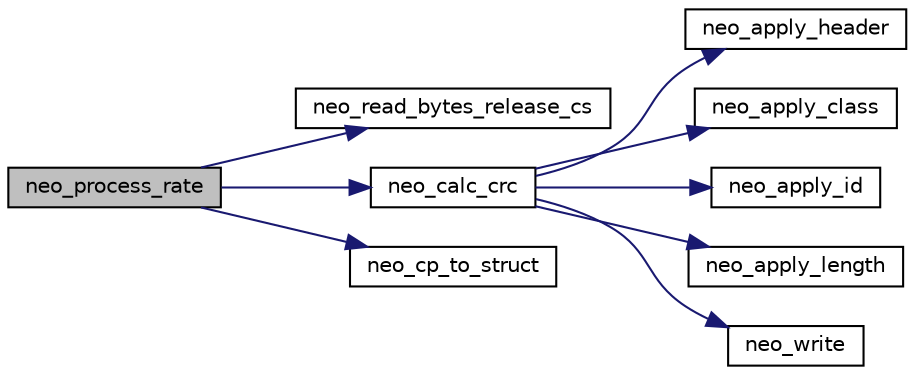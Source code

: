 digraph "neo_process_rate"
{
  edge [fontname="Helvetica",fontsize="10",labelfontname="Helvetica",labelfontsize="10"];
  node [fontname="Helvetica",fontsize="10",shape=record];
  rankdir="LR";
  Node1 [label="neo_process_rate",height=0.2,width=0.4,color="black", fillcolor="grey75", style="filled", fontcolor="black"];
  Node1 -> Node2 [color="midnightblue",fontsize="10",style="solid",fontname="Helvetica"];
  Node2 [label="neo_read_bytes_release_cs",height=0.2,width=0.4,color="black", fillcolor="white", style="filled",URL="$group___n_e_o-_m8.html#ga52c2c574c486dc22192a81fa0511c0f6"];
  Node1 -> Node3 [color="midnightblue",fontsize="10",style="solid",fontname="Helvetica"];
  Node3 [label="neo_calc_crc",height=0.2,width=0.4,color="black", fillcolor="white", style="filled",URL="$group___n_e_o-_m8.html#ga07fa3d6c5e9ff5a076ae6a582d5094ca"];
  Node3 -> Node4 [color="midnightblue",fontsize="10",style="solid",fontname="Helvetica"];
  Node4 [label="neo_apply_header",height=0.2,width=0.4,color="black", fillcolor="white", style="filled",URL="$group___n_e_o-_m8.html#ga6925d8844a50b2f5fb050678d8221bd9",tooltip="Low-level packet forming API, header loading. "];
  Node3 -> Node5 [color="midnightblue",fontsize="10",style="solid",fontname="Helvetica"];
  Node5 [label="neo_apply_class",height=0.2,width=0.4,color="black", fillcolor="white", style="filled",URL="$group___n_e_o-_m8.html#ga8fd7a663cae8ffac9d94e62ec4c1f086",tooltip="Low-level packet forming API, class loading. "];
  Node3 -> Node6 [color="midnightblue",fontsize="10",style="solid",fontname="Helvetica"];
  Node6 [label="neo_apply_id",height=0.2,width=0.4,color="black", fillcolor="white", style="filled",URL="$group___n_e_o-_m8.html#gaee8e26c15d0d16b08c337fb24a8a315b",tooltip="Low-level packet forming API, ID loading. "];
  Node3 -> Node7 [color="midnightblue",fontsize="10",style="solid",fontname="Helvetica"];
  Node7 [label="neo_apply_length",height=0.2,width=0.4,color="black", fillcolor="white", style="filled",URL="$group___n_e_o-_m8.html#ga298ba864057ae52e5ce479738f4f8da7",tooltip="Low-level packet forming API, length loading, little-endian. "];
  Node3 -> Node8 [color="midnightblue",fontsize="10",style="solid",fontname="Helvetica"];
  Node8 [label="neo_write",height=0.2,width=0.4,color="black", fillcolor="white", style="filled",URL="$group___n_e_o-_m8.html#gac8a5523a1cd9ad31d85fbf284221f3eb"];
  Node1 -> Node9 [color="midnightblue",fontsize="10",style="solid",fontname="Helvetica"];
  Node9 [label="neo_cp_to_struct",height=0.2,width=0.4,color="black", fillcolor="white", style="filled",URL="$group___n_e_o-_m8.html#gafbf792d5e99d6c48c805bb68c2a860df",tooltip="Copy data from recieved message to struct. "];
}
